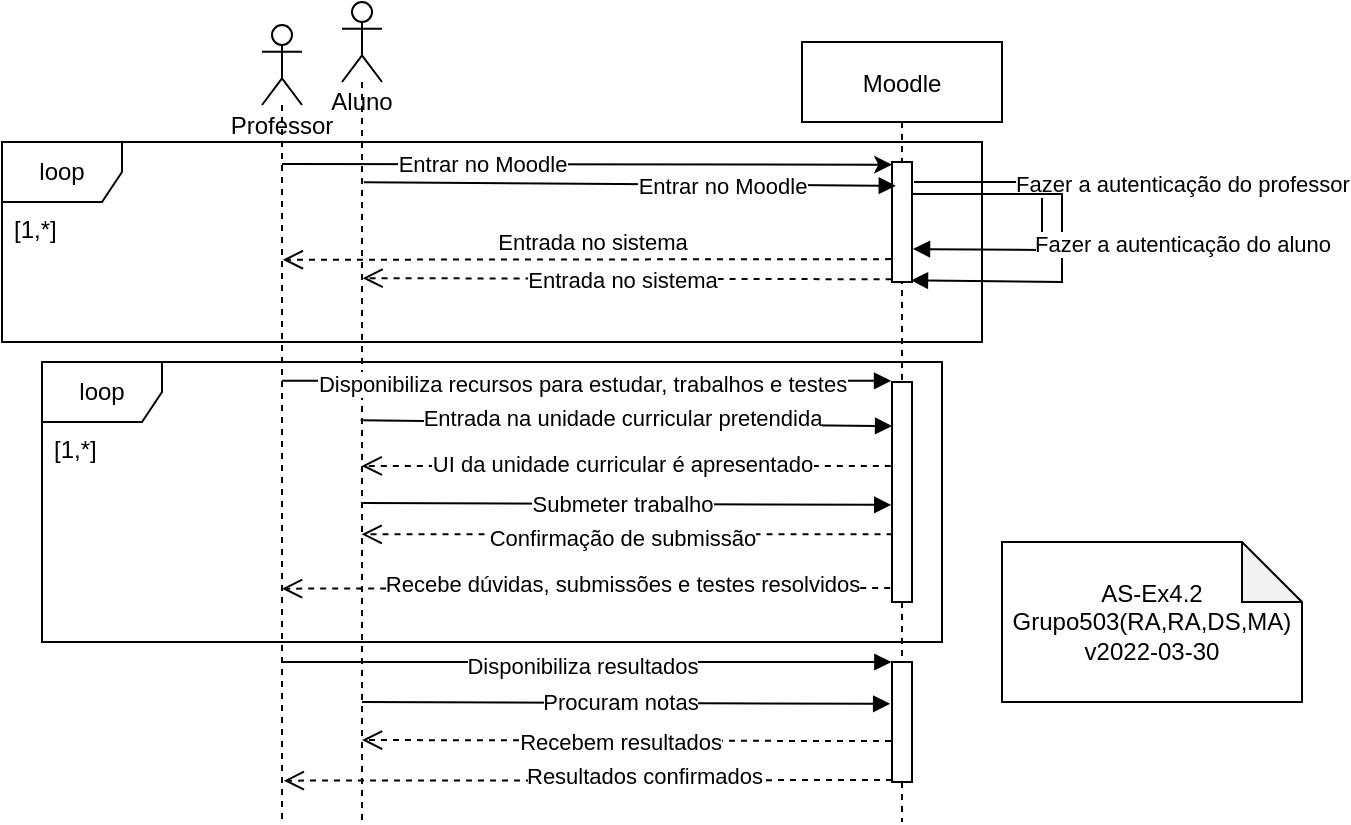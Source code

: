 <mxfile version="17.4.0" type="github">
  <diagram id="kgpKYQtTHZ0yAKxKKP6v" name="Page-1">
    <mxGraphModel dx="1022" dy="385" grid="1" gridSize="10" guides="1" tooltips="1" connect="1" arrows="1" fold="1" page="1" pageScale="1" pageWidth="850" pageHeight="1100" math="0" shadow="0">
      <root>
        <mxCell id="0" />
        <mxCell id="1" parent="0" />
        <mxCell id="K9sK_1t4Kw9iU4ukPCsM-10" value="loop" style="shape=umlFrame;whiteSpace=wrap;html=1;width=60;height=30;" vertex="1" parent="1">
          <mxGeometry y="80" width="490" height="100" as="geometry" />
        </mxCell>
        <mxCell id="o7svGw-xlwD5KxeDtLO0-15" value="loop" style="shape=umlFrame;whiteSpace=wrap;html=1;width=60;height=30;" parent="1" vertex="1">
          <mxGeometry x="20" y="190" width="450" height="140" as="geometry" />
        </mxCell>
        <mxCell id="3nuBFxr9cyL0pnOWT2aG-5" value="Moodle" style="shape=umlLifeline;perimeter=lifelinePerimeter;container=1;collapsible=0;recursiveResize=0;rounded=0;shadow=0;strokeWidth=1;" parent="1" vertex="1">
          <mxGeometry x="400" y="30" width="100" height="390" as="geometry" />
        </mxCell>
        <mxCell id="o7svGw-xlwD5KxeDtLO0-4" value="" style="html=1;points=[];perimeter=orthogonalPerimeter;" parent="3nuBFxr9cyL0pnOWT2aG-5" vertex="1">
          <mxGeometry x="45" y="60" width="10" height="60" as="geometry" />
        </mxCell>
        <mxCell id="o7svGw-xlwD5KxeDtLO0-6" value="Fazer a autenticação do professor" style="html=1;verticalAlign=bottom;endArrow=block;rounded=0;entryX=1.05;entryY=0.725;entryDx=0;entryDy=0;entryPerimeter=0;" parent="3nuBFxr9cyL0pnOWT2aG-5" target="o7svGw-xlwD5KxeDtLO0-4" edge="1">
          <mxGeometry x="-0.089" y="70" width="80" relative="1" as="geometry">
            <mxPoint x="56" y="70" as="sourcePoint" />
            <mxPoint x="120" y="80" as="targetPoint" />
            <Array as="points">
              <mxPoint x="120" y="70" />
              <mxPoint x="120" y="104" />
            </Array>
            <mxPoint as="offset" />
          </mxGeometry>
        </mxCell>
        <mxCell id="o7svGw-xlwD5KxeDtLO0-9" value="" style="html=1;points=[];perimeter=orthogonalPerimeter;" parent="3nuBFxr9cyL0pnOWT2aG-5" vertex="1">
          <mxGeometry x="45" y="170" width="10" height="110" as="geometry" />
        </mxCell>
        <mxCell id="K9sK_1t4Kw9iU4ukPCsM-17" value="" style="html=1;points=[];perimeter=orthogonalPerimeter;" vertex="1" parent="3nuBFxr9cyL0pnOWT2aG-5">
          <mxGeometry x="45" y="310" width="10" height="60" as="geometry" />
        </mxCell>
        <mxCell id="K9sK_1t4Kw9iU4ukPCsM-20" value="Fazer a autenticação do aluno" style="html=1;verticalAlign=bottom;endArrow=block;rounded=0;entryX=0.948;entryY=0.986;entryDx=0;entryDy=0;entryPerimeter=0;exitX=0.948;exitY=0.267;exitDx=0;exitDy=0;exitPerimeter=0;" edge="1" parent="3nuBFxr9cyL0pnOWT2aG-5" source="o7svGw-xlwD5KxeDtLO0-4" target="o7svGw-xlwD5KxeDtLO0-4">
          <mxGeometry x="0.123" y="60" width="80" relative="1" as="geometry">
            <mxPoint x="65" y="76" as="sourcePoint" />
            <mxPoint x="65.5" y="119.5" as="targetPoint" />
            <Array as="points">
              <mxPoint x="130" y="76" />
              <mxPoint x="130" y="120" />
            </Array>
            <mxPoint as="offset" />
          </mxGeometry>
        </mxCell>
        <mxCell id="o7svGw-xlwD5KxeDtLO0-2" value="Aluno" style="shape=umlLifeline;participant=umlActor;perimeter=lifelinePerimeter;whiteSpace=wrap;html=1;container=1;collapsible=0;recursiveResize=0;verticalAlign=top;spacingTop=36;outlineConnect=0;" parent="1" vertex="1">
          <mxGeometry x="170" y="10" width="20" height="410" as="geometry" />
        </mxCell>
        <mxCell id="K9sK_1t4Kw9iU4ukPCsM-19" value="Resultados confirmados" style="html=1;verticalAlign=bottom;endArrow=open;dashed=1;endSize=8;rounded=0;exitX=-0.021;exitY=1.016;exitDx=0;exitDy=0;exitPerimeter=0;entryX=0.52;entryY=0.434;entryDx=0;entryDy=0;entryPerimeter=0;" edge="1" parent="o7svGw-xlwD5KxeDtLO0-2">
          <mxGeometry x="-0.184" y="7" relative="1" as="geometry">
            <mxPoint x="275.0" y="389" as="sourcePoint" />
            <mxPoint x="-29.09" y="389.32" as="targetPoint" />
            <mxPoint as="offset" />
          </mxGeometry>
        </mxCell>
        <mxCell id="o7svGw-xlwD5KxeDtLO0-3" value="Entrar no Moodle" style="html=1;verticalAlign=bottom;endArrow=block;rounded=0;entryX=0.09;entryY=0.022;entryDx=0;entryDy=0;entryPerimeter=0;exitX=0.497;exitY=0.341;exitDx=0;exitDy=0;exitPerimeter=0;" parent="1" edge="1">
          <mxGeometry x="0.347" y="-10" width="80" relative="1" as="geometry">
            <mxPoint x="180.94" y="100.12" as="sourcePoint" />
            <mxPoint x="446.9" y="101.88" as="targetPoint" />
            <mxPoint as="offset" />
          </mxGeometry>
        </mxCell>
        <mxCell id="o7svGw-xlwD5KxeDtLO0-7" value="Entrada no sistema" style="html=1;verticalAlign=bottom;endArrow=open;dashed=1;endSize=8;rounded=0;exitX=-0.021;exitY=1.016;exitDx=0;exitDy=0;exitPerimeter=0;entryX=0.515;entryY=0.469;entryDx=0;entryDy=0;entryPerimeter=0;" parent="1" edge="1">
          <mxGeometry x="0.019" y="10" relative="1" as="geometry">
            <mxPoint x="444.79" y="148.64" as="sourcePoint" />
            <mxPoint x="180.3" y="148.08" as="targetPoint" />
            <mxPoint as="offset" />
          </mxGeometry>
        </mxCell>
        <mxCell id="o7svGw-xlwD5KxeDtLO0-11" value="Entrada na unidade curricular pretendida" style="html=1;verticalAlign=bottom;endArrow=block;rounded=0;exitX=0.466;exitY=0.538;exitDx=0;exitDy=0;exitPerimeter=0;entryX=0.005;entryY=0.084;entryDx=0;entryDy=0;entryPerimeter=0;" parent="1" edge="1">
          <mxGeometry x="-0.016" y="-6" width="80" relative="1" as="geometry">
            <mxPoint x="179.32" y="219.16" as="sourcePoint" />
            <mxPoint x="445.05" y="222.04" as="targetPoint" />
            <mxPoint as="offset" />
          </mxGeometry>
        </mxCell>
        <mxCell id="o7svGw-xlwD5KxeDtLO0-13" value="Submeter trabalho" style="html=1;verticalAlign=bottom;endArrow=block;rounded=0;entryX=-0.038;entryY=0.009;entryDx=0;entryDy=0;entryPerimeter=0;exitX=0.527;exitY=0.811;exitDx=0;exitDy=0;exitPerimeter=0;" parent="1" edge="1">
          <mxGeometry x="-0.019" y="-9" width="80" relative="1" as="geometry">
            <mxPoint x="180.54" y="260.52" as="sourcePoint" />
            <mxPoint x="444.62" y="261.45" as="targetPoint" />
            <Array as="points" />
            <mxPoint as="offset" />
          </mxGeometry>
        </mxCell>
        <mxCell id="o7svGw-xlwD5KxeDtLO0-19" value="[1,*]" style="text;strokeColor=none;fillColor=none;align=left;verticalAlign=top;spacingLeft=4;spacingRight=4;overflow=hidden;rotatable=0;points=[[0,0.5],[1,0.5]];portConstraint=eastwest;" parent="1" vertex="1">
          <mxGeometry x="20" y="220" width="80" height="26" as="geometry" />
        </mxCell>
        <mxCell id="o7svGw-xlwD5KxeDtLO0-21" value="Confirmação de submissão" style="html=1;verticalAlign=bottom;endArrow=open;dashed=1;endSize=8;rounded=0;exitX=0.027;exitY=1.003;exitDx=0;exitDy=0;exitPerimeter=0;" parent="1" edge="1">
          <mxGeometry x="0.019" y="11" relative="1" as="geometry">
            <mxPoint x="445.27" y="276.15" as="sourcePoint" />
            <mxPoint x="179.833" y="276.15" as="targetPoint" />
            <mxPoint as="offset" />
          </mxGeometry>
        </mxCell>
        <mxCell id="K9sK_1t4Kw9iU4ukPCsM-1" value="AS-Ex4.2&lt;br&gt;Grupo503(RA,RA,DS,MA)&lt;br&gt;v2022-03-30" style="shape=note;whiteSpace=wrap;html=1;backgroundOutline=1;darkOpacity=0.05;" vertex="1" parent="1">
          <mxGeometry x="500" y="280" width="150" height="80" as="geometry" />
        </mxCell>
        <mxCell id="o7svGw-xlwD5KxeDtLO0-12" value="UI da unidade curricular é apresentado" style="html=1;verticalAlign=bottom;endArrow=open;dashed=1;endSize=8;rounded=0;exitX=-0.059;exitY=0.749;exitDx=0;exitDy=0;exitPerimeter=0;" parent="1" edge="1">
          <mxGeometry x="0.016" y="8" relative="1" as="geometry">
            <mxPoint x="444.41" y="241.94" as="sourcePoint" />
            <mxPoint x="179.833" y="241.94" as="targetPoint" />
            <mxPoint as="offset" />
          </mxGeometry>
        </mxCell>
        <mxCell id="K9sK_1t4Kw9iU4ukPCsM-3" value="Professor" style="shape=umlLifeline;participant=umlActor;perimeter=lifelinePerimeter;whiteSpace=wrap;html=1;container=1;collapsible=0;recursiveResize=0;verticalAlign=top;spacingTop=36;outlineConnect=0;" vertex="1" parent="1">
          <mxGeometry x="130" y="21.5" width="20" height="398.5" as="geometry" />
        </mxCell>
        <mxCell id="K9sK_1t4Kw9iU4ukPCsM-8" value="Entrar no Moodle" style="endArrow=classic;html=1;rounded=0;entryX=0.007;entryY=0.208;entryDx=0;entryDy=0;entryPerimeter=0;" edge="1" parent="1">
          <mxGeometry x="-0.344" width="50" height="50" relative="1" as="geometry">
            <mxPoint x="140" y="91" as="sourcePoint" />
            <mxPoint x="445.07" y="91.32" as="targetPoint" />
            <mxPoint as="offset" />
          </mxGeometry>
        </mxCell>
        <mxCell id="K9sK_1t4Kw9iU4ukPCsM-9" value="Entrada no sistema" style="html=1;verticalAlign=bottom;endArrow=open;dashed=1;endSize=8;rounded=0;exitX=-0.021;exitY=1.016;exitDx=0;exitDy=0;exitPerimeter=0;entryX=0.52;entryY=0.434;entryDx=0;entryDy=0;entryPerimeter=0;" edge="1" parent="1">
          <mxGeometry x="-0.016" relative="1" as="geometry">
            <mxPoint x="444.49" y="138.56" as="sourcePoint" />
            <mxPoint x="140.4" y="138.88" as="targetPoint" />
            <mxPoint as="offset" />
          </mxGeometry>
        </mxCell>
        <mxCell id="K9sK_1t4Kw9iU4ukPCsM-12" value="[1,*]" style="text;strokeColor=none;fillColor=none;align=left;verticalAlign=top;spacingLeft=4;spacingRight=4;overflow=hidden;rotatable=0;points=[[0,0.5],[1,0.5]];portConstraint=eastwest;" vertex="1" parent="1">
          <mxGeometry y="110" width="140" height="26" as="geometry" />
        </mxCell>
        <mxCell id="K9sK_1t4Kw9iU4ukPCsM-13" value="Disponibiliza recursos para estudar, trabalhos e testes" style="html=1;verticalAlign=bottom;endArrow=block;rounded=0;entryX=-0.047;entryY=0.206;entryDx=0;entryDy=0;entryPerimeter=0;" edge="1" parent="1" source="K9sK_1t4Kw9iU4ukPCsM-3">
          <mxGeometry x="-0.014" y="-11" width="80" relative="1" as="geometry">
            <mxPoint x="140.0" y="195.0" as="sourcePoint" />
            <mxPoint x="444.53" y="199.42" as="targetPoint" />
            <mxPoint as="offset" />
          </mxGeometry>
        </mxCell>
        <mxCell id="K9sK_1t4Kw9iU4ukPCsM-14" value="Recebe dúvidas, submissões e testes resolvidos" style="html=1;verticalAlign=bottom;endArrow=open;dashed=1;endSize=8;rounded=0;exitX=-0.021;exitY=1.016;exitDx=0;exitDy=0;exitPerimeter=0;entryX=0.52;entryY=0.434;entryDx=0;entryDy=0;entryPerimeter=0;" edge="1" parent="1">
          <mxGeometry x="-0.118" y="7" relative="1" as="geometry">
            <mxPoint x="444.09" y="303.0" as="sourcePoint" />
            <mxPoint x="140.0" y="303.32" as="targetPoint" />
            <mxPoint as="offset" />
          </mxGeometry>
        </mxCell>
        <mxCell id="K9sK_1t4Kw9iU4ukPCsM-15" value="Disponibiliza resultados" style="html=1;verticalAlign=bottom;endArrow=block;rounded=0;entryX=-0.047;entryY=0.206;entryDx=0;entryDy=0;entryPerimeter=0;" edge="1" parent="1">
          <mxGeometry x="-0.014" y="-11" width="80" relative="1" as="geometry">
            <mxPoint x="140.003" y="340.0" as="sourcePoint" />
            <mxPoint x="444.7" y="340.0" as="targetPoint" />
            <mxPoint as="offset" />
          </mxGeometry>
        </mxCell>
        <mxCell id="K9sK_1t4Kw9iU4ukPCsM-16" value="Recebem resultados" style="html=1;verticalAlign=bottom;endArrow=open;dashed=1;endSize=8;rounded=0;exitX=-0.021;exitY=1.016;exitDx=0;exitDy=0;exitPerimeter=0;entryX=0.515;entryY=0.469;entryDx=0;entryDy=0;entryPerimeter=0;" edge="1" parent="1">
          <mxGeometry x="0.019" y="10" relative="1" as="geometry">
            <mxPoint x="444.49" y="379.56" as="sourcePoint" />
            <mxPoint x="180.0" y="379" as="targetPoint" />
            <mxPoint as="offset" />
          </mxGeometry>
        </mxCell>
        <mxCell id="K9sK_1t4Kw9iU4ukPCsM-18" value="Procuram notas" style="html=1;verticalAlign=bottom;endArrow=block;rounded=0;entryX=-0.038;entryY=0.009;entryDx=0;entryDy=0;entryPerimeter=0;exitX=0.527;exitY=0.811;exitDx=0;exitDy=0;exitPerimeter=0;" edge="1" parent="1">
          <mxGeometry x="-0.019" y="-9" width="80" relative="1" as="geometry">
            <mxPoint x="180.0" y="360" as="sourcePoint" />
            <mxPoint x="444.08" y="360.93" as="targetPoint" />
            <Array as="points" />
            <mxPoint as="offset" />
          </mxGeometry>
        </mxCell>
      </root>
    </mxGraphModel>
  </diagram>
</mxfile>
